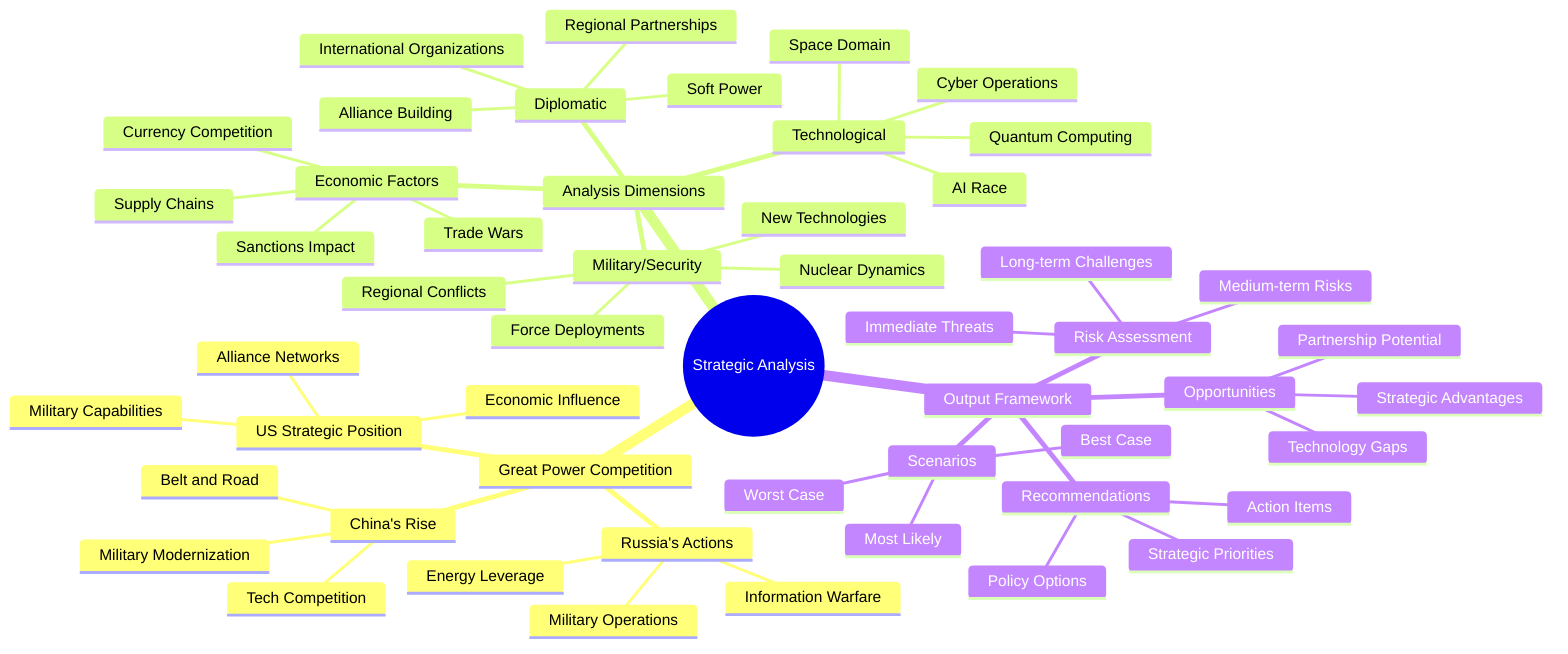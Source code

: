 mindmap
  root((Strategic Analysis))
    Great Power Competition
      US Strategic Position
        Military Capabilities
        Economic Influence
        Alliance Networks
      China's Rise
        Belt and Road
        Military Modernization
        Tech Competition
      Russia's Actions
        Energy Leverage
        Military Operations
        Information Warfare
    
    Analysis Dimensions
      Economic Factors
        Trade Wars
        Supply Chains
        Currency Competition
        Sanctions Impact
      Military/Security
        Force Deployments
        New Technologies
        Regional Conflicts
        Nuclear Dynamics
      Technological
        AI Race
        Cyber Operations
        Space Domain
        Quantum Computing
      Diplomatic
        Alliance Building
        International Organizations
        Regional Partnerships
        Soft Power
    
    Output Framework
      Risk Assessment
        Immediate Threats
        Medium-term Risks
        Long-term Challenges
      Opportunities
        Strategic Advantages
        Partnership Potential
        Technology Gaps
      Scenarios
        Best Case
        Most Likely
        Worst Case
      Recommendations
        Policy Options
        Strategic Priorities
        Action Items